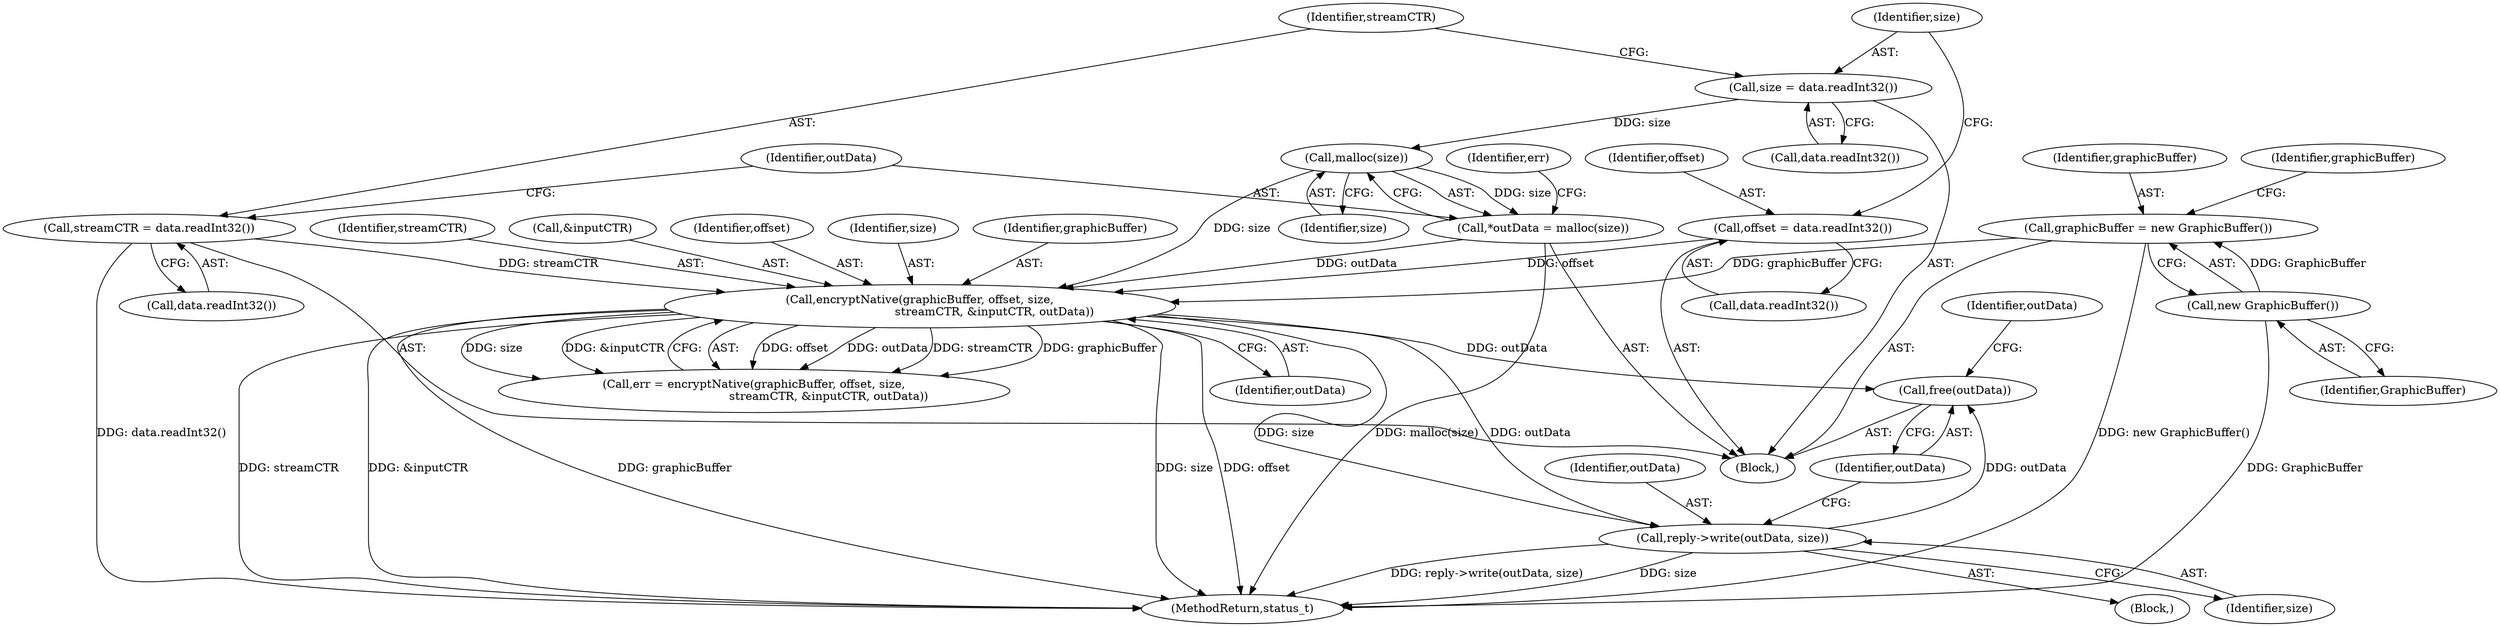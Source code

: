 digraph "0_Android_9667e3eff2d34c3797c3b529370de47b2c1f1bf6@pointer" {
"1000300" [label="(Call,free(outData))"];
"1000297" [label="(Call,reply->write(outData, size))"];
"1000280" [label="(Call,encryptNative(graphicBuffer, offset, size,\n                                         streamCTR, &inputCTR, outData))"];
"1000252" [label="(Call,graphicBuffer = new GraphicBuffer())"];
"1000254" [label="(Call,new GraphicBuffer())"];
"1000260" [label="(Call,offset = data.readInt32())"];
"1000274" [label="(Call,malloc(size))"];
"1000264" [label="(Call,size = data.readInt32())"];
"1000268" [label="(Call,streamCTR = data.readInt32())"];
"1000272" [label="(Call,*outData = malloc(size))"];
"1000253" [label="(Identifier,graphicBuffer)"];
"1000255" [label="(Identifier,GraphicBuffer)"];
"1000269" [label="(Identifier,streamCTR)"];
"1000274" [label="(Call,malloc(size))"];
"1000297" [label="(Call,reply->write(outData, size))"];
"1000264" [label="(Call,size = data.readInt32())"];
"1000246" [label="(Block,)"];
"1000254" [label="(Call,new GraphicBuffer())"];
"1000265" [label="(Identifier,size)"];
"1000282" [label="(Identifier,offset)"];
"1000294" [label="(Block,)"];
"1000268" [label="(Call,streamCTR = data.readInt32())"];
"1000300" [label="(Call,free(outData))"];
"1000298" [label="(Identifier,outData)"];
"1000266" [label="(Call,data.readInt32())"];
"1000258" [label="(Identifier,graphicBuffer)"];
"1000283" [label="(Identifier,size)"];
"1000262" [label="(Call,data.readInt32())"];
"1000395" [label="(MethodReturn,status_t)"];
"1000273" [label="(Identifier,outData)"];
"1000281" [label="(Identifier,graphicBuffer)"];
"1000303" [label="(Identifier,outData)"];
"1000270" [label="(Call,data.readInt32())"];
"1000260" [label="(Call,offset = data.readInt32())"];
"1000280" [label="(Call,encryptNative(graphicBuffer, offset, size,\n                                         streamCTR, &inputCTR, outData))"];
"1000301" [label="(Identifier,outData)"];
"1000287" [label="(Identifier,outData)"];
"1000252" [label="(Call,graphicBuffer = new GraphicBuffer())"];
"1000284" [label="(Identifier,streamCTR)"];
"1000299" [label="(Identifier,size)"];
"1000272" [label="(Call,*outData = malloc(size))"];
"1000275" [label="(Identifier,size)"];
"1000285" [label="(Call,&inputCTR)"];
"1000278" [label="(Call,err = encryptNative(graphicBuffer, offset, size,\n                                         streamCTR, &inputCTR, outData))"];
"1000261" [label="(Identifier,offset)"];
"1000279" [label="(Identifier,err)"];
"1000300" -> "1000246"  [label="AST: "];
"1000300" -> "1000301"  [label="CFG: "];
"1000301" -> "1000300"  [label="AST: "];
"1000303" -> "1000300"  [label="CFG: "];
"1000297" -> "1000300"  [label="DDG: outData"];
"1000280" -> "1000300"  [label="DDG: outData"];
"1000297" -> "1000294"  [label="AST: "];
"1000297" -> "1000299"  [label="CFG: "];
"1000298" -> "1000297"  [label="AST: "];
"1000299" -> "1000297"  [label="AST: "];
"1000301" -> "1000297"  [label="CFG: "];
"1000297" -> "1000395"  [label="DDG: size"];
"1000297" -> "1000395"  [label="DDG: reply->write(outData, size)"];
"1000280" -> "1000297"  [label="DDG: outData"];
"1000280" -> "1000297"  [label="DDG: size"];
"1000280" -> "1000278"  [label="AST: "];
"1000280" -> "1000287"  [label="CFG: "];
"1000281" -> "1000280"  [label="AST: "];
"1000282" -> "1000280"  [label="AST: "];
"1000283" -> "1000280"  [label="AST: "];
"1000284" -> "1000280"  [label="AST: "];
"1000285" -> "1000280"  [label="AST: "];
"1000287" -> "1000280"  [label="AST: "];
"1000278" -> "1000280"  [label="CFG: "];
"1000280" -> "1000395"  [label="DDG: &inputCTR"];
"1000280" -> "1000395"  [label="DDG: offset"];
"1000280" -> "1000395"  [label="DDG: streamCTR"];
"1000280" -> "1000395"  [label="DDG: graphicBuffer"];
"1000280" -> "1000395"  [label="DDG: size"];
"1000280" -> "1000278"  [label="DDG: offset"];
"1000280" -> "1000278"  [label="DDG: outData"];
"1000280" -> "1000278"  [label="DDG: streamCTR"];
"1000280" -> "1000278"  [label="DDG: graphicBuffer"];
"1000280" -> "1000278"  [label="DDG: size"];
"1000280" -> "1000278"  [label="DDG: &inputCTR"];
"1000252" -> "1000280"  [label="DDG: graphicBuffer"];
"1000260" -> "1000280"  [label="DDG: offset"];
"1000274" -> "1000280"  [label="DDG: size"];
"1000268" -> "1000280"  [label="DDG: streamCTR"];
"1000272" -> "1000280"  [label="DDG: outData"];
"1000252" -> "1000246"  [label="AST: "];
"1000252" -> "1000254"  [label="CFG: "];
"1000253" -> "1000252"  [label="AST: "];
"1000254" -> "1000252"  [label="AST: "];
"1000258" -> "1000252"  [label="CFG: "];
"1000252" -> "1000395"  [label="DDG: new GraphicBuffer()"];
"1000254" -> "1000252"  [label="DDG: GraphicBuffer"];
"1000254" -> "1000255"  [label="CFG: "];
"1000255" -> "1000254"  [label="AST: "];
"1000254" -> "1000395"  [label="DDG: GraphicBuffer"];
"1000260" -> "1000246"  [label="AST: "];
"1000260" -> "1000262"  [label="CFG: "];
"1000261" -> "1000260"  [label="AST: "];
"1000262" -> "1000260"  [label="AST: "];
"1000265" -> "1000260"  [label="CFG: "];
"1000274" -> "1000272"  [label="AST: "];
"1000274" -> "1000275"  [label="CFG: "];
"1000275" -> "1000274"  [label="AST: "];
"1000272" -> "1000274"  [label="CFG: "];
"1000274" -> "1000272"  [label="DDG: size"];
"1000264" -> "1000274"  [label="DDG: size"];
"1000264" -> "1000246"  [label="AST: "];
"1000264" -> "1000266"  [label="CFG: "];
"1000265" -> "1000264"  [label="AST: "];
"1000266" -> "1000264"  [label="AST: "];
"1000269" -> "1000264"  [label="CFG: "];
"1000268" -> "1000246"  [label="AST: "];
"1000268" -> "1000270"  [label="CFG: "];
"1000269" -> "1000268"  [label="AST: "];
"1000270" -> "1000268"  [label="AST: "];
"1000273" -> "1000268"  [label="CFG: "];
"1000268" -> "1000395"  [label="DDG: data.readInt32()"];
"1000272" -> "1000246"  [label="AST: "];
"1000273" -> "1000272"  [label="AST: "];
"1000279" -> "1000272"  [label="CFG: "];
"1000272" -> "1000395"  [label="DDG: malloc(size)"];
}

